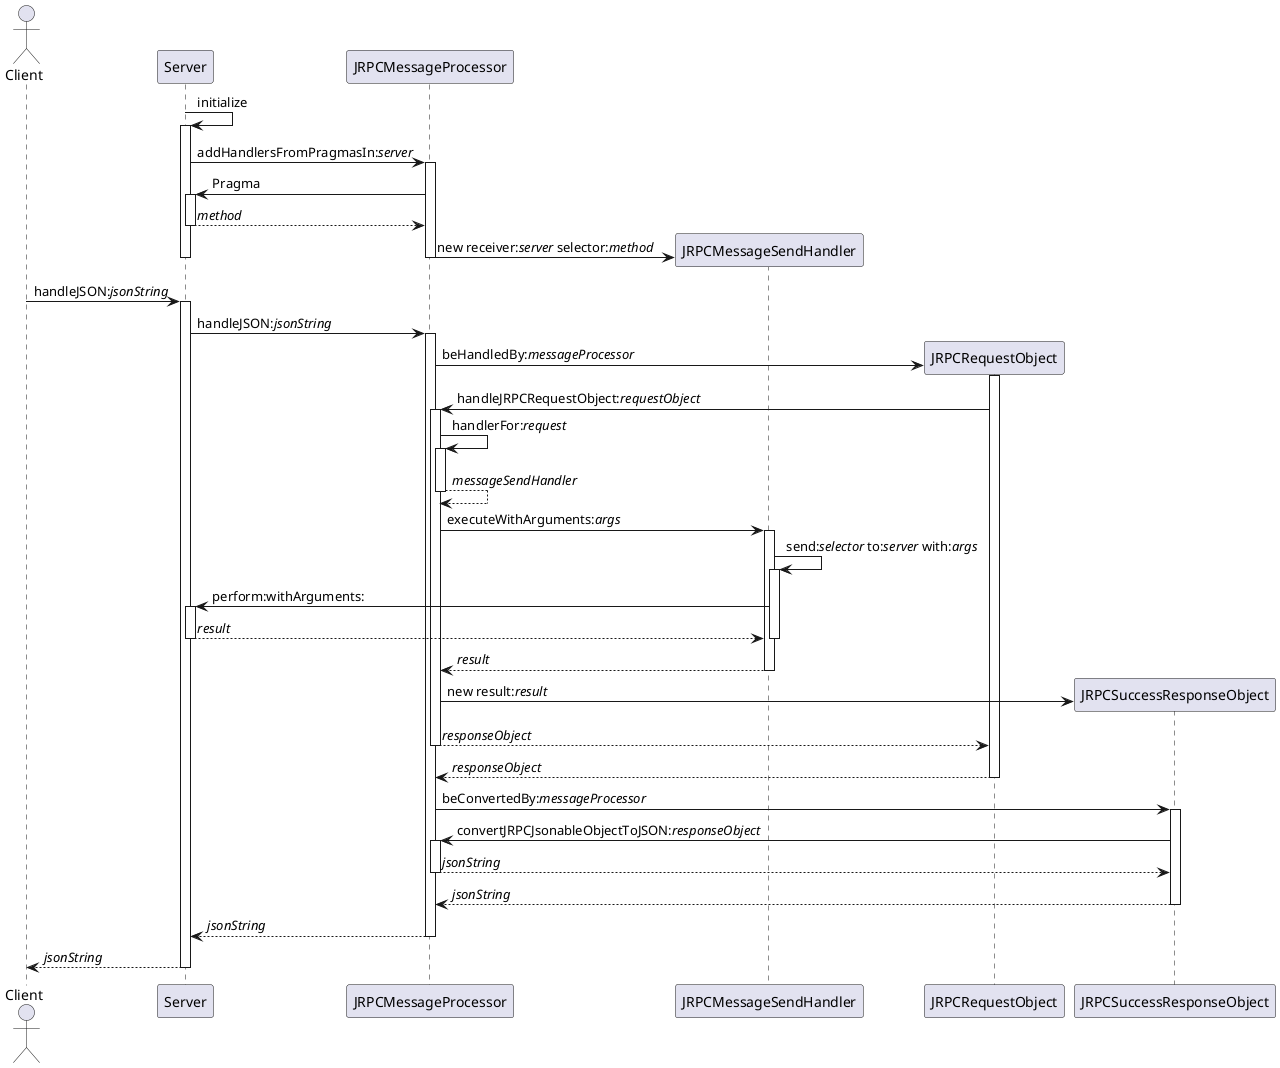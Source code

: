 @startuml
actor Client

Server -> Server : initialize
activate Server
Server -> JRPCMessageProcessor : addHandlersFromPragmasIn://server//
activate JRPCMessageProcessor
JRPCMessageProcessor -> Server : Pragma
activate Server
return //method//
JRPCMessageProcessor -> JRPCMessageSendHandler ** : new receiver://server// selector://method//
deactivate JRPCMessageProcessor
deactivate Server

Client -> Server : handleJSON://jsonString//
activate Server
Server -> JRPCMessageProcessor : handleJSON://jsonString//
activate JRPCMessageProcessor
JRPCMessageProcessor -> JRPCRequestObject ** : beHandledBy://messageProcessor//
activate JRPCRequestObject
JRPCRequestObject -> JRPCMessageProcessor : handleJRPCRequestObject://requestObject//
activate JRPCMessageProcessor
JRPCMessageProcessor -> JRPCMessageProcessor : handlerFor://request//
activate JRPCMessageProcessor
return //messageSendHandler//
JRPCMessageProcessor -> JRPCMessageSendHandler : executeWithArguments://args//
activate JRPCMessageSendHandler
JRPCMessageSendHandler -> JRPCMessageSendHandler : send://selector// to://server// with://args//
activate JRPCMessageSendHandler
JRPCMessageSendHandler -> Server : perform:withArguments:
activate Server
return //result//
deactivate JRPCMessageSendHandler
return //result//
JRPCMessageProcessor -> JRPCSuccessResponseObject ** : new result://result//
return //responseObject//
return //responseObject//
JRPCMessageProcessor -> JRPCSuccessResponseObject : beConvertedBy://messageProcessor//
activate JRPCSuccessResponseObject
JRPCSuccessResponseObject -> JRPCMessageProcessor : convertJRPCJsonableObjectToJSON://responseObject//
activate JRPCMessageProcessor
return //jsonString//
return //jsonString//
return //jsonString//
return //jsonString//
@enduml